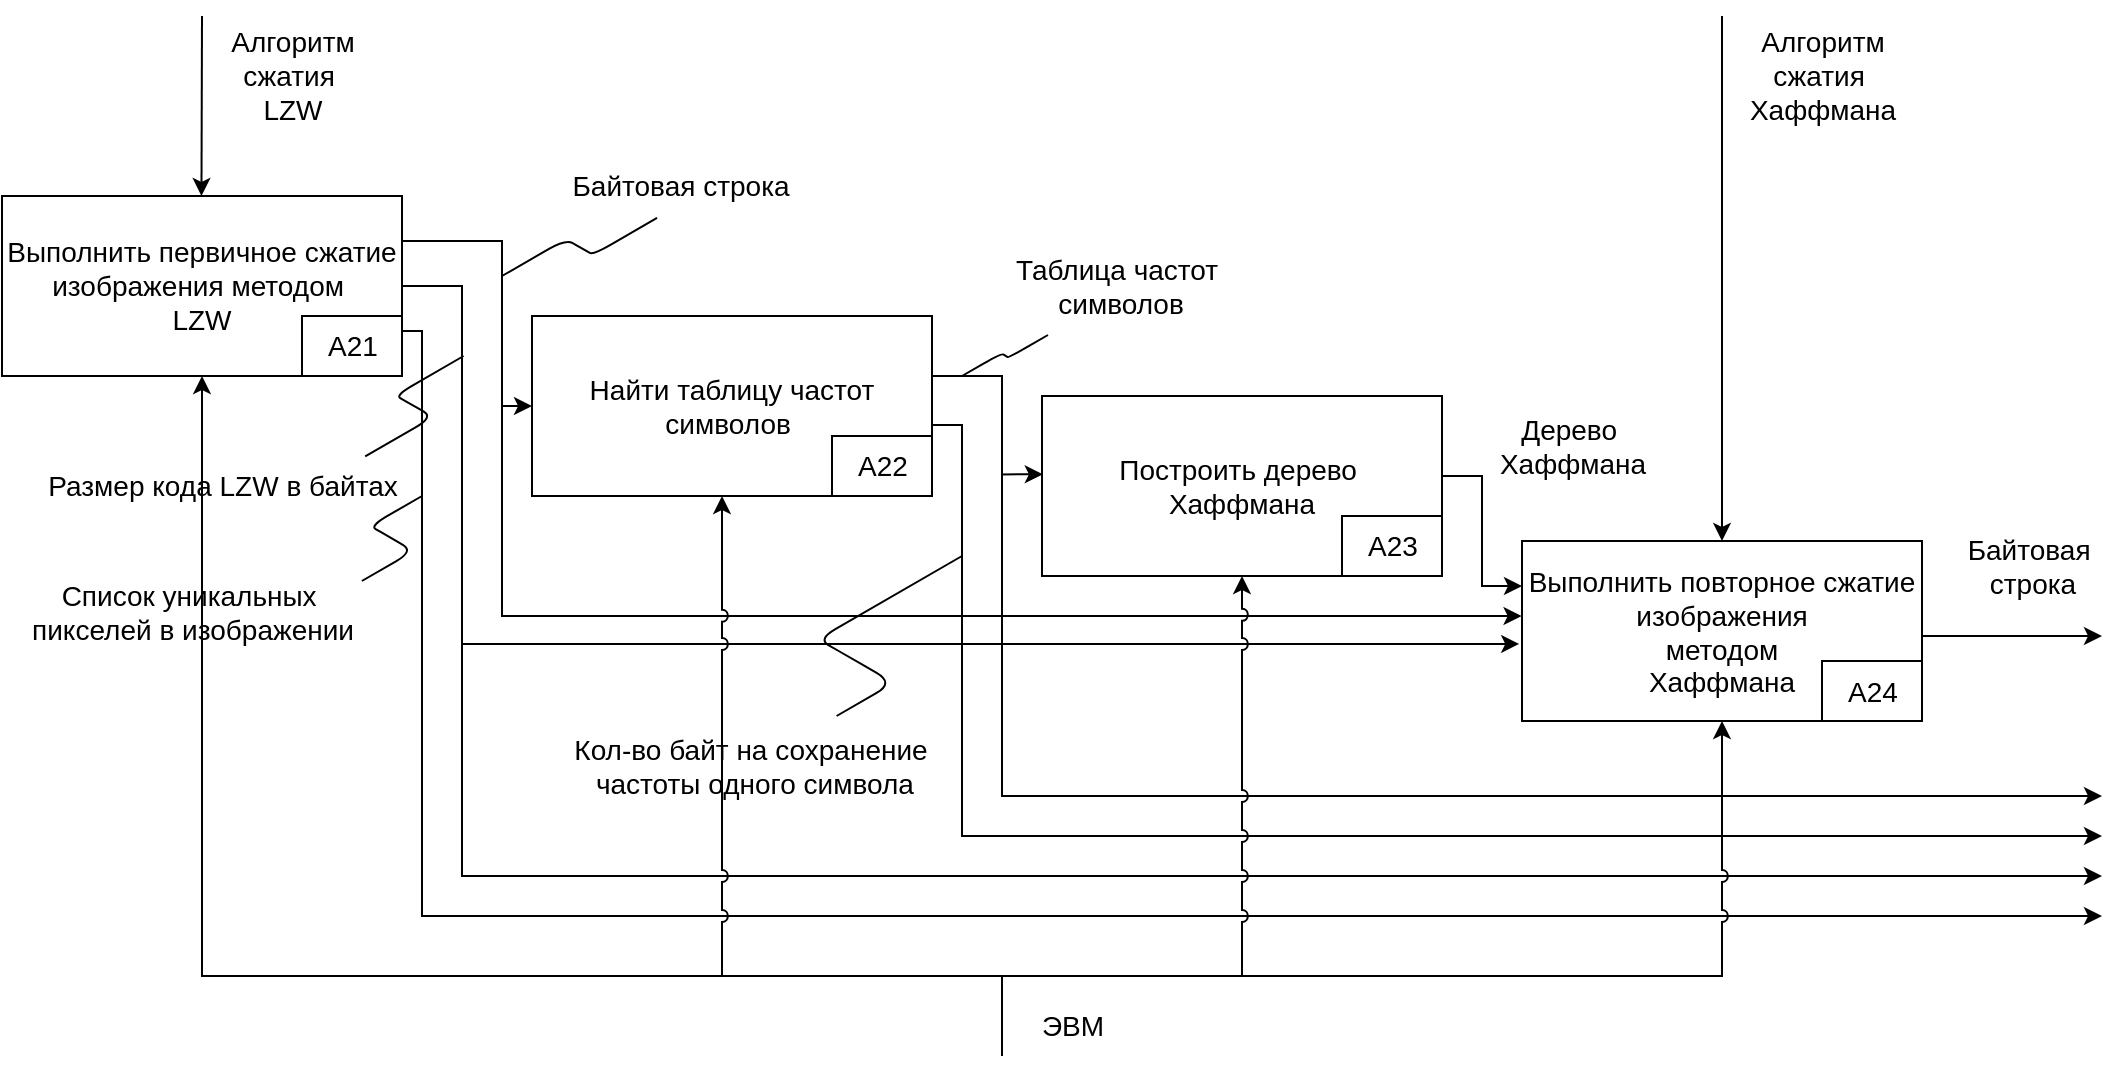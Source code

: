 <mxfile>
    <diagram id="ZWdekoGJzTY7XvXSQLcq" name="Страница 1">
        <mxGraphModel dx="1136" dy="827" grid="1" gridSize="10" guides="1" tooltips="1" connect="1" arrows="1" fold="1" page="1" pageScale="1" pageWidth="827" pageHeight="1169" math="0" shadow="0">
            <root>
                <mxCell id="0"/>
                <mxCell id="1" parent="0"/>
                <mxCell id="134" style="edgeStyle=orthogonalEdgeStyle;html=1;fontSize=14;rounded=0;jumpStyle=arc;entryX=0.5;entryY=0;entryDx=0;entryDy=0;" parent="1" target="151" edge="1">
                    <mxGeometry relative="1" as="geometry">
                        <mxPoint x="640" y="18.75" as="targetPoint"/>
                        <mxPoint x="890" y="30" as="sourcePoint"/>
                        <Array as="points">
                            <mxPoint x="890" y="30"/>
                        </Array>
                    </mxGeometry>
                </mxCell>
                <mxCell id="136" style="edgeStyle=orthogonalEdgeStyle;html=1;fontSize=14;entryX=0.5;entryY=1;entryDx=0;entryDy=0;rounded=0;jumpStyle=arc;" parent="1" target="146" edge="1">
                    <mxGeometry relative="1" as="geometry">
                        <mxPoint x="-80" y="140" as="targetPoint"/>
                        <mxPoint x="530" y="550" as="sourcePoint"/>
                        <Array as="points">
                            <mxPoint x="530" y="510"/>
                            <mxPoint x="130" y="510"/>
                        </Array>
                    </mxGeometry>
                </mxCell>
                <mxCell id="143" value="ЭВМ" style="text;html=1;align=center;verticalAlign=middle;resizable=0;points=[];autosize=1;strokeColor=none;fillColor=none;fontSize=14;" parent="1" vertex="1">
                    <mxGeometry x="540" y="520" width="50" height="30" as="geometry"/>
                </mxCell>
                <mxCell id="210" style="edgeStyle=orthogonalEdgeStyle;html=1;entryX=-0.001;entryY=0.408;entryDx=0;entryDy=0;rounded=0;entryPerimeter=0;" parent="1" target="151" edge="1">
                    <mxGeometry relative="1" as="geometry">
                        <mxPoint x="280" y="220" as="sourcePoint"/>
                        <Array as="points">
                            <mxPoint x="280" y="330"/>
                            <mxPoint x="790" y="330"/>
                        </Array>
                    </mxGeometry>
                </mxCell>
                <mxCell id="212" style="edgeStyle=orthogonalEdgeStyle;html=1;exitX=1;exitY=0.75;exitDx=0;exitDy=0;rounded=0;" parent="1" source="146" edge="1">
                    <mxGeometry relative="1" as="geometry">
                        <mxPoint x="1080" y="480" as="targetPoint"/>
                        <Array as="points">
                            <mxPoint x="240" y="188"/>
                            <mxPoint x="240" y="480"/>
                            <mxPoint x="1030" y="480"/>
                            <mxPoint x="1030" y="480"/>
                        </Array>
                    </mxGeometry>
                </mxCell>
                <mxCell id="213" style="edgeStyle=orthogonalEdgeStyle;html=1;exitX=1;exitY=0.5;exitDx=0;exitDy=0;entryX=-0.007;entryY=0.572;entryDx=0;entryDy=0;entryPerimeter=0;rounded=0;" parent="1" source="146" target="151" edge="1">
                    <mxGeometry relative="1" as="geometry">
                        <mxPoint x="760.526" y="350" as="targetPoint"/>
                        <Array as="points">
                            <mxPoint x="260" y="165"/>
                            <mxPoint x="260" y="344"/>
                        </Array>
                    </mxGeometry>
                </mxCell>
                <mxCell id="216" style="edgeStyle=orthogonalEdgeStyle;html=1;rounded=0;" parent="1" edge="1">
                    <mxGeometry relative="1" as="geometry">
                        <mxPoint x="1080" y="460" as="targetPoint"/>
                        <mxPoint x="260" y="340" as="sourcePoint"/>
                        <Array as="points">
                            <mxPoint x="260" y="460"/>
                        </Array>
                    </mxGeometry>
                </mxCell>
                <mxCell id="146" value="&lt;span style=&quot;font-size: 14px;&quot;&gt;&lt;font style=&quot;color: rgb(0, 0, 0);&quot;&gt;Выполнить&amp;nbsp;&lt;/font&gt;&lt;font style=&quot;color: rgb(0, 0, 0);&quot;&gt;пе&lt;/font&gt;&lt;font style=&quot;color: rgb(0, 0, 0);&quot;&gt;рвичное сжатие изображения методом&amp;nbsp;&lt;/font&gt;&lt;/span&gt;&lt;div&gt;&lt;span style=&quot;font-size: 14px;&quot;&gt;&lt;font style=&quot;color: rgb(0, 0, 0);&quot;&gt;LZW&lt;/font&gt;&lt;br&gt;&lt;/span&gt;&lt;/div&gt;" style="rounded=0;whiteSpace=wrap;html=1;" parent="1" vertex="1">
                    <mxGeometry x="30" y="120" width="200" height="90" as="geometry"/>
                </mxCell>
                <mxCell id="147" value="A21" style="text;html=1;align=center;verticalAlign=middle;resizable=0;points=[];autosize=1;strokeColor=default;fillColor=none;fontSize=14;" parent="1" vertex="1">
                    <mxGeometry x="180" y="180" width="50" height="30" as="geometry"/>
                </mxCell>
                <mxCell id="148" style="edgeStyle=orthogonalEdgeStyle;rounded=0;html=1;exitX=1;exitY=0.5;exitDx=0;exitDy=0;fontSize=14;" parent="1" source="151" edge="1">
                    <mxGeometry relative="1" as="geometry">
                        <Array as="points">
                            <mxPoint x="990" y="340"/>
                        </Array>
                        <mxPoint x="1080" y="340" as="targetPoint"/>
                    </mxGeometry>
                </mxCell>
                <mxCell id="151" value="&lt;span style=&quot;font-size: 14px;&quot;&gt;&lt;font style=&quot;color: rgb(0, 0, 0);&quot;&gt;Выполнить повторное&lt;/font&gt; &lt;font style=&quot;color: rgb(0, 0, 0);&quot;&gt;сжатие изображения&lt;br&gt;&lt;/font&gt;&lt;/span&gt;&lt;span style=&quot;color: rgb(0, 0, 0); font-size: 14px;&quot;&gt;методом&lt;/span&gt;&lt;span style=&quot;font-size: 14px;&quot;&gt;&lt;font style=&quot;color: rgb(0, 0, 0);&quot;&gt;&lt;br&gt;&lt;/font&gt;&lt;font style=&quot;color: rgb(0, 0, 0);&quot;&gt;Хаффмана&lt;/font&gt;&lt;/span&gt;" style="rounded=0;whiteSpace=wrap;html=1;" parent="1" vertex="1">
                    <mxGeometry x="790" y="292.5" width="200" height="90" as="geometry"/>
                </mxCell>
                <mxCell id="152" value="A24" style="text;html=1;align=center;verticalAlign=middle;resizable=0;points=[];autosize=1;strokeColor=default;fillColor=none;fontSize=14;" parent="1" vertex="1">
                    <mxGeometry x="940" y="352.5" width="50" height="30" as="geometry"/>
                </mxCell>
                <mxCell id="153" style="edgeStyle=orthogonalEdgeStyle;rounded=0;jumpStyle=arc;html=1;fontSize=14;entryX=0.5;entryY=1;entryDx=0;entryDy=0;" parent="1" target="151" edge="1">
                    <mxGeometry relative="1" as="geometry">
                        <mxPoint x="1130" y="472.5" as="targetPoint"/>
                        <mxPoint x="530" y="520" as="sourcePoint"/>
                        <Array as="points">
                            <mxPoint x="530" y="510"/>
                            <mxPoint x="890" y="510"/>
                        </Array>
                    </mxGeometry>
                </mxCell>
                <mxCell id="157" value="" style="edgeStyle=orthogonalEdgeStyle;rounded=0;jumpStyle=arc;html=1;exitX=1;exitY=0.25;exitDx=0;exitDy=0;entryX=0;entryY=0.5;entryDx=0;entryDy=0;" parent="1" source="146" target="162" edge="1">
                    <mxGeometry relative="1" as="geometry">
                        <Array as="points">
                            <mxPoint x="280" y="143"/>
                            <mxPoint x="280" y="225"/>
                        </Array>
                    </mxGeometry>
                </mxCell>
                <mxCell id="159" style="edgeStyle=orthogonalEdgeStyle;rounded=0;jumpStyle=arc;html=1;exitX=1;exitY=0.319;exitDx=0;exitDy=0;entryX=0.002;entryY=0.435;entryDx=0;entryDy=0;exitPerimeter=0;entryPerimeter=0;" parent="1" source="162" target="168" edge="1">
                    <mxGeometry relative="1" as="geometry">
                        <mxPoint x="580" y="280" as="targetPoint"/>
                        <Array as="points">
                            <mxPoint x="495" y="210"/>
                            <mxPoint x="530" y="210"/>
                            <mxPoint x="530" y="259"/>
                        </Array>
                    </mxGeometry>
                </mxCell>
                <mxCell id="218" style="edgeStyle=orthogonalEdgeStyle;html=1;exitX=1;exitY=0.605;exitDx=0;exitDy=0;rounded=0;exitPerimeter=0;" parent="1" source="162" edge="1">
                    <mxGeometry relative="1" as="geometry">
                        <mxPoint x="1080" y="440" as="targetPoint"/>
                        <Array as="points">
                            <mxPoint x="510" y="234"/>
                            <mxPoint x="510" y="440"/>
                        </Array>
                    </mxGeometry>
                </mxCell>
                <mxCell id="219" style="edgeStyle=orthogonalEdgeStyle;html=1;rounded=0;curved=0;" parent="1" edge="1">
                    <mxGeometry relative="1" as="geometry">
                        <mxPoint x="1080" y="420" as="targetPoint"/>
                        <mxPoint x="530" y="250" as="sourcePoint"/>
                        <Array as="points">
                            <mxPoint x="530" y="420"/>
                        </Array>
                    </mxGeometry>
                </mxCell>
                <mxCell id="162" value="&lt;font&gt;&lt;span style=&quot;font-size: 14px;&quot;&gt;&lt;font style=&quot;color: rgb(0, 0, 0);&quot;&gt;Найти таблицу&amp;nbsp;&lt;/font&gt;&lt;/span&gt;&lt;span style=&quot;color: light-dark(rgb(0, 0, 0), rgb(237, 237, 237)); font-size: 14px;&quot;&gt;частот символов&amp;nbsp;&lt;/span&gt;&lt;/font&gt;" style="rounded=0;whiteSpace=wrap;html=1;" parent="1" vertex="1">
                    <mxGeometry x="295" y="180" width="200" height="90" as="geometry"/>
                </mxCell>
                <mxCell id="164" value="A22" style="text;html=1;align=center;verticalAlign=middle;resizable=0;points=[];autosize=1;strokeColor=default;fillColor=none;fontSize=14;" parent="1" vertex="1">
                    <mxGeometry x="445" y="240" width="50" height="30" as="geometry"/>
                </mxCell>
                <mxCell id="165" style="edgeStyle=orthogonalEdgeStyle;rounded=0;jumpStyle=arc;html=1;fontSize=14;" parent="1" edge="1">
                    <mxGeometry relative="1" as="geometry">
                        <mxPoint x="420" y="510" as="sourcePoint"/>
                        <mxPoint x="390" y="270" as="targetPoint"/>
                        <Array as="points">
                            <mxPoint x="390" y="510"/>
                            <mxPoint x="390" y="270"/>
                        </Array>
                    </mxGeometry>
                </mxCell>
                <mxCell id="167" style="edgeStyle=orthogonalEdgeStyle;html=1;entryX=0;entryY=0.25;entryDx=0;entryDy=0;rounded=0;" parent="1" target="151" edge="1">
                    <mxGeometry relative="1" as="geometry">
                        <mxPoint x="750" y="240" as="sourcePoint"/>
                        <Array as="points">
                            <mxPoint x="750" y="260"/>
                            <mxPoint x="770" y="260"/>
                            <mxPoint x="770" y="315"/>
                        </Array>
                    </mxGeometry>
                </mxCell>
                <mxCell id="168" value="&lt;font&gt;&lt;span style=&quot;font-size: 14px;&quot;&gt;&lt;font style=&quot;color: rgb(0, 0, 0);&quot;&gt;Построить&amp;nbsp;&lt;/font&gt;&lt;/span&gt;&lt;span style=&quot;color: light-dark(rgb(0, 0, 0), rgb(237, 237, 237)); font-size: 14px; background-color: transparent;&quot;&gt;дерево&amp;nbsp;&lt;/span&gt;&lt;/font&gt;&lt;div&gt;&lt;span style=&quot;font-size: 14px; background-color: transparent;&quot;&gt;&lt;font style=&quot;color: rgb(0, 0, 0);&quot;&gt;Хаффмана&lt;/font&gt;&lt;/span&gt;&lt;/div&gt;" style="rounded=0;whiteSpace=wrap;html=1;" parent="1" vertex="1">
                    <mxGeometry x="550" y="220" width="200" height="90" as="geometry"/>
                </mxCell>
                <mxCell id="169" value="A23" style="text;html=1;align=center;verticalAlign=middle;resizable=0;points=[];autosize=1;strokeColor=default;fillColor=none;fontSize=14;" parent="1" vertex="1">
                    <mxGeometry x="700" y="280" width="50" height="30" as="geometry"/>
                </mxCell>
                <mxCell id="170" value="Дерево&amp;nbsp;&lt;div&gt;&lt;font style=&quot;color: rgb(0, 0, 0);&quot;&gt;Хаффмана&lt;/font&gt;&lt;/div&gt;" style="text;html=1;align=center;verticalAlign=middle;resizable=0;points=[];autosize=1;strokeColor=none;fillColor=none;fontSize=14;" parent="1" vertex="1">
                    <mxGeometry x="765" y="220" width="100" height="50" as="geometry"/>
                </mxCell>
                <mxCell id="171" value="Байтовая строка" style="text;html=1;align=center;verticalAlign=middle;resizable=0;points=[];autosize=1;strokeColor=none;fillColor=none;fontSize=14;" parent="1" vertex="1">
                    <mxGeometry x="299" y="100" width="140" height="30" as="geometry"/>
                </mxCell>
                <mxCell id="177" style="edgeStyle=orthogonalEdgeStyle;rounded=0;jumpStyle=arc;html=1;fontSize=14;entryX=0.5;entryY=1;entryDx=0;entryDy=0;" parent="1" target="168" edge="1">
                    <mxGeometry relative="1" as="geometry">
                        <mxPoint x="635" y="510" as="sourcePoint"/>
                        <mxPoint x="635" y="370" as="targetPoint"/>
                        <Array as="points">
                            <mxPoint x="650" y="510"/>
                        </Array>
                    </mxGeometry>
                </mxCell>
                <mxCell id="214" value="&lt;font style=&quot;color: rgb(0, 0, 0);&quot;&gt;Список уникальных&amp;nbsp;&lt;/font&gt;&lt;div&gt;&lt;font&gt;&lt;span style=&quot;background-color: transparent;&quot;&gt;&lt;font style=&quot;color: rgb(0, 0, 0);&quot;&gt;пикселей&amp;nbsp;&lt;/font&gt;&lt;/span&gt;&lt;span style=&quot;color: light-dark(rgb(0, 0, 0), rgb(237, 237, 237)); background-color: transparent;&quot;&gt;в&amp;nbsp;&lt;/span&gt;&lt;span style=&quot;color: light-dark(rgb(0, 0, 0), rgb(237, 237, 237)); background-color: transparent;&quot;&gt;изображении&lt;/span&gt;&lt;/font&gt;&lt;/div&gt;" style="text;html=1;align=center;verticalAlign=middle;resizable=0;points=[];autosize=1;strokeColor=none;fillColor=none;fontSize=14;" parent="1" vertex="1">
                    <mxGeometry x="30" y="302.5" width="190" height="50" as="geometry"/>
                </mxCell>
                <mxCell id="215" value="&lt;font style=&quot;color: rgb(0, 0, 0);&quot;&gt;Размер&amp;nbsp;&lt;/font&gt;&lt;span style=&quot;background-color: transparent;&quot;&gt;&lt;font style=&quot;color: rgb(0, 0, 0);&quot;&gt;кода&lt;/font&gt; &lt;font style=&quot;color: rgb(0, 0, 0);&quot;&gt;LZW&amp;nbsp;&lt;/font&gt;&lt;/span&gt;&lt;span style=&quot;background-color: transparent;&quot;&gt;&lt;font style=&quot;color: rgb(0, 0, 0);&quot;&gt;в байтах&lt;/font&gt;&lt;/span&gt;" style="text;html=1;align=center;verticalAlign=middle;resizable=0;points=[];autosize=1;strokeColor=none;fillColor=none;fontSize=14;" parent="1" vertex="1">
                    <mxGeometry x="40" y="250" width="200" height="30" as="geometry"/>
                </mxCell>
                <mxCell id="217" value="&lt;font style=&quot;color: rgb(0, 0, 0);&quot;&gt;Таблица&amp;nbsp;&lt;/font&gt;&lt;font style=&quot;background-color: transparent; color: rgb(0, 0, 0);&quot;&gt;частот&amp;nbsp;&lt;/font&gt;&lt;div&gt;&lt;span style=&quot;background-color: transparent;&quot;&gt;&lt;font style=&quot;color: rgb(0, 0, 0);&quot;&gt;символов&lt;/font&gt;&lt;/span&gt;&lt;/div&gt;" style="text;html=1;align=center;verticalAlign=middle;resizable=0;points=[];autosize=1;strokeColor=none;fillColor=none;fontSize=14;" parent="1" vertex="1">
                    <mxGeometry x="524" y="140" width="130" height="50" as="geometry"/>
                </mxCell>
                <mxCell id="220" value="&lt;font style=&quot;color: rgb(0, 0, 0);&quot;&gt;Кол-во байт на сохранение&lt;/font&gt;&lt;div&gt;&lt;font style=&quot;color: rgb(0, 0, 0);&quot;&gt;&amp;nbsp;частоты одного символа&lt;/font&gt;&lt;/div&gt;" style="text;html=1;align=center;verticalAlign=middle;resizable=0;points=[];autosize=1;strokeColor=none;fillColor=none;fontSize=14;" parent="1" vertex="1">
                    <mxGeometry x="304" y="380" width="200" height="50" as="geometry"/>
                </mxCell>
                <mxCell id="221" value="" style="edgeStyle=isometricEdgeStyle;endArrow=none;html=1;" parent="1" source="220" edge="1">
                    <mxGeometry width="50" height="100" relative="1" as="geometry">
                        <mxPoint x="530" y="450" as="sourcePoint"/>
                        <mxPoint x="510" y="300" as="targetPoint"/>
                    </mxGeometry>
                </mxCell>
                <mxCell id="222" value="" style="edgeStyle=isometricEdgeStyle;endArrow=none;html=1;entryX=0.223;entryY=0.99;entryDx=0;entryDy=0;entryPerimeter=0;" parent="1" target="217" edge="1">
                    <mxGeometry width="50" height="100" relative="1" as="geometry">
                        <mxPoint x="510" y="210" as="sourcePoint"/>
                        <mxPoint x="550" y="190" as="targetPoint"/>
                    </mxGeometry>
                </mxCell>
                <mxCell id="223" value="" style="edgeStyle=isometricEdgeStyle;endArrow=none;html=1;exitX=0.858;exitY=0.007;exitDx=0;exitDy=0;exitPerimeter=0;" parent="1" source="215" edge="1">
                    <mxGeometry width="50" height="100" relative="1" as="geometry">
                        <mxPoint x="210.8" y="300" as="sourcePoint"/>
                        <mxPoint x="260.8" y="200" as="targetPoint"/>
                    </mxGeometry>
                </mxCell>
                <mxCell id="224" value="" style="edgeStyle=isometricEdgeStyle;endArrow=none;html=1;exitX=0.947;exitY=0.2;exitDx=0;exitDy=0;exitPerimeter=0;" parent="1" source="214" edge="1">
                    <mxGeometry width="50" height="100" relative="1" as="geometry">
                        <mxPoint x="185.8" y="375" as="sourcePoint"/>
                        <mxPoint x="240" y="270" as="targetPoint"/>
                    </mxGeometry>
                </mxCell>
                <mxCell id="226" value="Байтовая&amp;nbsp;&lt;div&gt;&lt;font style=&quot;color: rgb(0, 0, 0);&quot;&gt;строка&lt;/font&gt;&lt;/div&gt;" style="text;html=1;align=center;verticalAlign=middle;resizable=0;points=[];autosize=1;strokeColor=none;fillColor=none;fontSize=14;" parent="1" vertex="1">
                    <mxGeometry x="1000" y="280" width="90" height="50" as="geometry"/>
                </mxCell>
                <mxCell id="227" value="" style="edgeStyle=isometricEdgeStyle;endArrow=none;html=1;entryX=0.418;entryY=1.033;entryDx=0;entryDy=0;entryPerimeter=0;" parent="1" target="171" edge="1">
                    <mxGeometry width="50" height="100" relative="1" as="geometry">
                        <mxPoint x="280" y="160" as="sourcePoint"/>
                        <mxPoint x="630" y="180" as="targetPoint"/>
                    </mxGeometry>
                </mxCell>
                <mxCell id="228" style="edgeStyle=none;html=1;fontSize=14;entryX=0.352;entryY=0;entryDx=0;entryDy=0;entryPerimeter=0;" parent="1" edge="1">
                    <mxGeometry relative="1" as="geometry">
                        <mxPoint x="129.73" y="120" as="targetPoint"/>
                        <mxPoint x="130" y="30" as="sourcePoint"/>
                    </mxGeometry>
                </mxCell>
                <mxCell id="230" value="Алгоритм &lt;br&gt;сжатия&amp;nbsp;&lt;div&gt;&lt;font style=&quot;color: rgb(0, 0, 0);&quot;&gt;LZW&lt;/font&gt;&lt;/div&gt;" style="text;html=1;align=center;verticalAlign=middle;resizable=0;points=[];autosize=1;strokeColor=none;fillColor=none;fontSize=14;" parent="1" vertex="1">
                    <mxGeometry x="130" y="30" width="90" height="60" as="geometry"/>
                </mxCell>
                <mxCell id="232" value="Алгоритм&lt;br&gt;сжатия&amp;nbsp;&lt;div&gt;&lt;font style=&quot;color: rgb(0, 0, 0);&quot;&gt;Хаффмана&lt;/font&gt;&lt;/div&gt;" style="text;html=1;align=center;verticalAlign=middle;resizable=0;points=[];autosize=1;strokeColor=none;fillColor=none;fontSize=14;" parent="1" vertex="1">
                    <mxGeometry x="890" y="30" width="100" height="60" as="geometry"/>
                </mxCell>
            </root>
        </mxGraphModel>
    </diagram>
</mxfile>